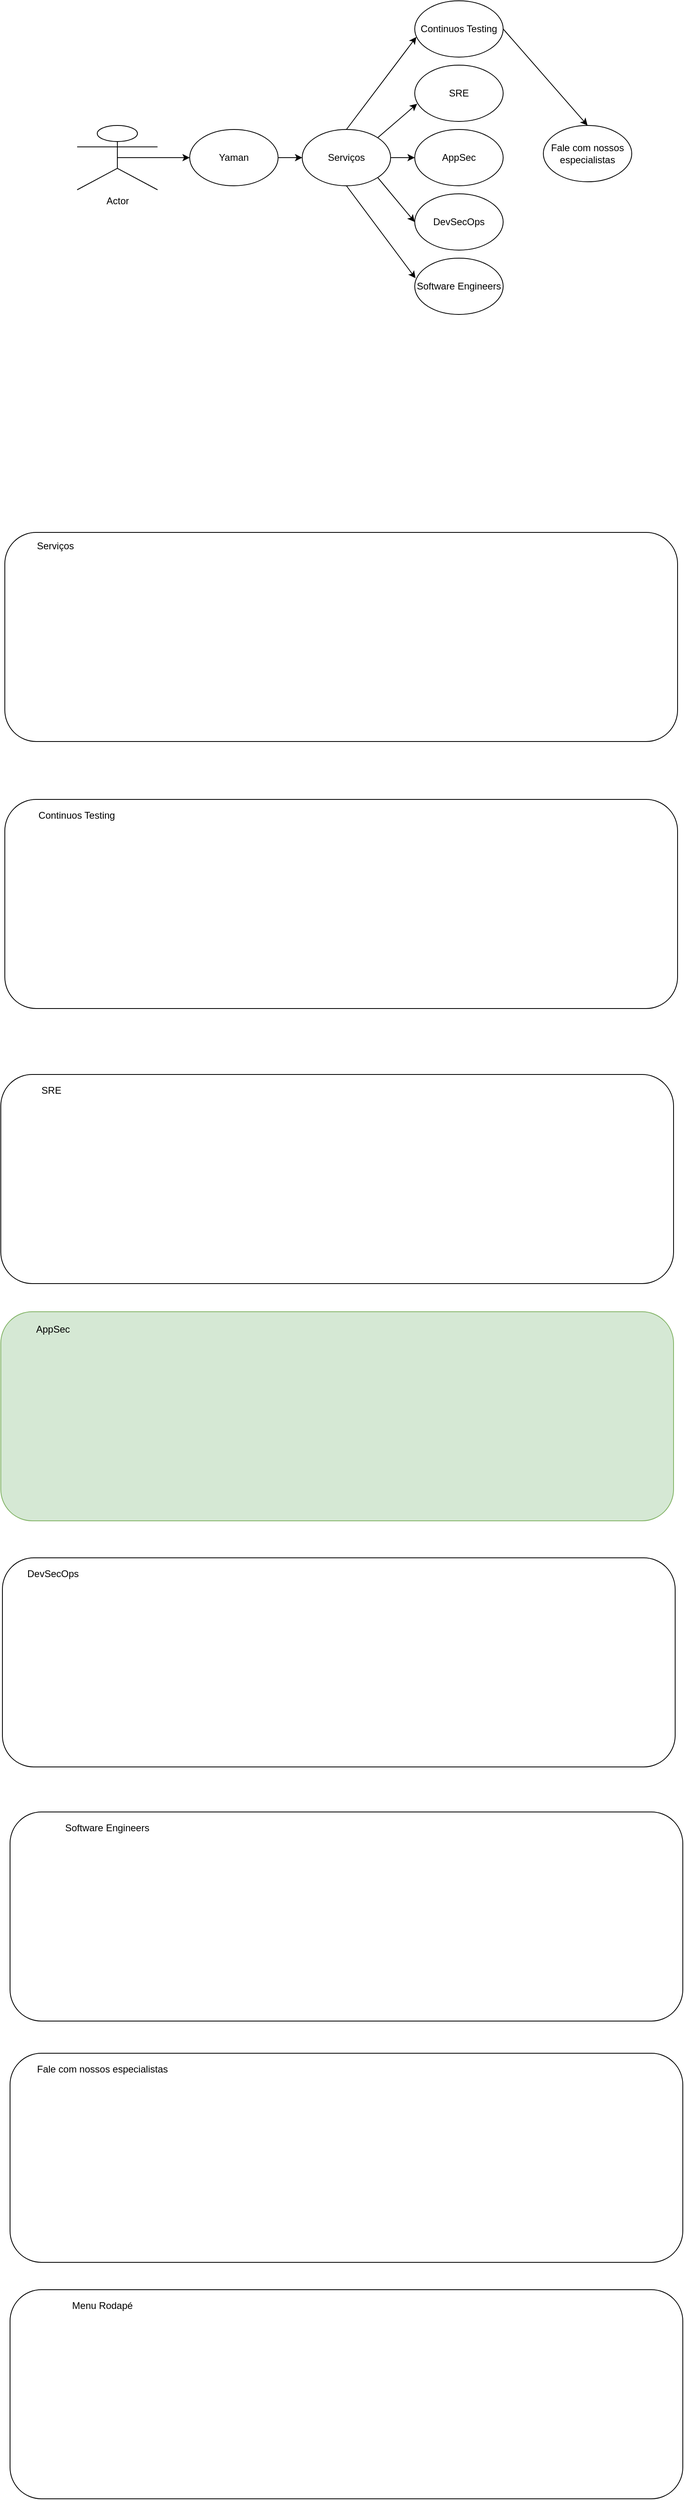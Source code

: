 <mxfile version="14.5.0" type="github">
  <diagram id="YpkhJxXbhVLvgbfbjZGf" name="Page-1">
    <mxGraphModel dx="852" dy="473" grid="0" gridSize="10" guides="1" tooltips="1" connect="1" arrows="1" fold="1" page="1" pageScale="1" pageWidth="1654" pageHeight="1169" math="0" shadow="0">
      <root>
        <mxCell id="0" />
        <mxCell id="1" parent="0" />
        <mxCell id="ihm3AJdE8n84Boce-SHu-13" style="edgeStyle=none;rounded=0;orthogonalLoop=1;jettySize=auto;html=1;exitX=0.5;exitY=0.5;exitDx=0;exitDy=0;exitPerimeter=0;entryX=0;entryY=0.5;entryDx=0;entryDy=0;" edge="1" parent="1" source="ihm3AJdE8n84Boce-SHu-1" target="ihm3AJdE8n84Boce-SHu-2">
          <mxGeometry relative="1" as="geometry" />
        </mxCell>
        <mxCell id="ihm3AJdE8n84Boce-SHu-1" value="Actor" style="shape=umlActor;verticalLabelPosition=bottom;verticalAlign=top;html=1;outlineConnect=0;" vertex="1" parent="1">
          <mxGeometry x="110" y="155" width="100" height="80" as="geometry" />
        </mxCell>
        <mxCell id="ihm3AJdE8n84Boce-SHu-14" style="edgeStyle=none;rounded=0;orthogonalLoop=1;jettySize=auto;html=1;exitX=1;exitY=0.5;exitDx=0;exitDy=0;entryX=0;entryY=0.5;entryDx=0;entryDy=0;" edge="1" parent="1" source="ihm3AJdE8n84Boce-SHu-2" target="ihm3AJdE8n84Boce-SHu-3">
          <mxGeometry relative="1" as="geometry" />
        </mxCell>
        <mxCell id="ihm3AJdE8n84Boce-SHu-2" value="Yaman" style="ellipse;whiteSpace=wrap;html=1;" vertex="1" parent="1">
          <mxGeometry x="250" y="160" width="110" height="70" as="geometry" />
        </mxCell>
        <mxCell id="ihm3AJdE8n84Boce-SHu-15" style="edgeStyle=none;rounded=0;orthogonalLoop=1;jettySize=auto;html=1;exitX=0.5;exitY=0;exitDx=0;exitDy=0;entryX=0.018;entryY=0.643;entryDx=0;entryDy=0;entryPerimeter=0;" edge="1" parent="1" source="ihm3AJdE8n84Boce-SHu-3" target="ihm3AJdE8n84Boce-SHu-4">
          <mxGeometry relative="1" as="geometry" />
        </mxCell>
        <mxCell id="ihm3AJdE8n84Boce-SHu-16" style="edgeStyle=none;rounded=0;orthogonalLoop=1;jettySize=auto;html=1;exitX=1;exitY=0;exitDx=0;exitDy=0;entryX=0.027;entryY=0.686;entryDx=0;entryDy=0;entryPerimeter=0;" edge="1" parent="1" source="ihm3AJdE8n84Boce-SHu-3" target="ihm3AJdE8n84Boce-SHu-5">
          <mxGeometry relative="1" as="geometry" />
        </mxCell>
        <mxCell id="ihm3AJdE8n84Boce-SHu-17" style="edgeStyle=none;rounded=0;orthogonalLoop=1;jettySize=auto;html=1;exitX=1;exitY=0.5;exitDx=0;exitDy=0;entryX=0;entryY=0.5;entryDx=0;entryDy=0;" edge="1" parent="1" source="ihm3AJdE8n84Boce-SHu-3" target="ihm3AJdE8n84Boce-SHu-6">
          <mxGeometry relative="1" as="geometry" />
        </mxCell>
        <mxCell id="ihm3AJdE8n84Boce-SHu-20" style="edgeStyle=none;rounded=0;orthogonalLoop=1;jettySize=auto;html=1;exitX=1;exitY=1;exitDx=0;exitDy=0;entryX=0;entryY=0.5;entryDx=0;entryDy=0;" edge="1" parent="1" source="ihm3AJdE8n84Boce-SHu-3" target="ihm3AJdE8n84Boce-SHu-8">
          <mxGeometry relative="1" as="geometry" />
        </mxCell>
        <mxCell id="ihm3AJdE8n84Boce-SHu-21" style="edgeStyle=none;rounded=0;orthogonalLoop=1;jettySize=auto;html=1;exitX=0.5;exitY=1;exitDx=0;exitDy=0;entryX=0.009;entryY=0.357;entryDx=0;entryDy=0;entryPerimeter=0;" edge="1" parent="1" source="ihm3AJdE8n84Boce-SHu-3" target="ihm3AJdE8n84Boce-SHu-9">
          <mxGeometry relative="1" as="geometry" />
        </mxCell>
        <mxCell id="ihm3AJdE8n84Boce-SHu-3" value="Serviços" style="ellipse;whiteSpace=wrap;html=1;" vertex="1" parent="1">
          <mxGeometry x="390" y="160" width="110" height="70" as="geometry" />
        </mxCell>
        <mxCell id="ihm3AJdE8n84Boce-SHu-19" style="edgeStyle=none;rounded=0;orthogonalLoop=1;jettySize=auto;html=1;exitX=1;exitY=0.5;exitDx=0;exitDy=0;entryX=0.5;entryY=0;entryDx=0;entryDy=0;" edge="1" parent="1" source="ihm3AJdE8n84Boce-SHu-4" target="ihm3AJdE8n84Boce-SHu-12">
          <mxGeometry relative="1" as="geometry" />
        </mxCell>
        <mxCell id="ihm3AJdE8n84Boce-SHu-4" value="Continuos Testing" style="ellipse;whiteSpace=wrap;html=1;" vertex="1" parent="1">
          <mxGeometry x="530" width="110" height="70" as="geometry" />
        </mxCell>
        <mxCell id="ihm3AJdE8n84Boce-SHu-5" value="SRE" style="ellipse;whiteSpace=wrap;html=1;" vertex="1" parent="1">
          <mxGeometry x="530" y="80" width="110" height="70" as="geometry" />
        </mxCell>
        <mxCell id="ihm3AJdE8n84Boce-SHu-6" value="AppSec" style="ellipse;whiteSpace=wrap;html=1;" vertex="1" parent="1">
          <mxGeometry x="530" y="160" width="110" height="70" as="geometry" />
        </mxCell>
        <mxCell id="ihm3AJdE8n84Boce-SHu-8" value="DevSecOps" style="ellipse;whiteSpace=wrap;html=1;" vertex="1" parent="1">
          <mxGeometry x="530" y="240" width="110" height="70" as="geometry" />
        </mxCell>
        <mxCell id="ihm3AJdE8n84Boce-SHu-9" value="Software Engineers" style="ellipse;whiteSpace=wrap;html=1;" vertex="1" parent="1">
          <mxGeometry x="530" y="320" width="110" height="70" as="geometry" />
        </mxCell>
        <mxCell id="ihm3AJdE8n84Boce-SHu-12" value="Fale com nossos especialistas" style="ellipse;whiteSpace=wrap;html=1;" vertex="1" parent="1">
          <mxGeometry x="690" y="155" width="110" height="70" as="geometry" />
        </mxCell>
        <mxCell id="ihm3AJdE8n84Boce-SHu-23" value="" style="rounded=1;whiteSpace=wrap;html=1;" vertex="1" parent="1">
          <mxGeometry x="20" y="993" width="837" height="260" as="geometry" />
        </mxCell>
        <mxCell id="ihm3AJdE8n84Boce-SHu-24" value="Continuos Testing" style="text;html=1;strokeColor=none;fillColor=none;align=center;verticalAlign=middle;whiteSpace=wrap;rounded=0;" vertex="1" parent="1">
          <mxGeometry x="51" y="1003" width="117" height="20" as="geometry" />
        </mxCell>
        <mxCell id="ihm3AJdE8n84Boce-SHu-25" value="" style="rounded=1;whiteSpace=wrap;html=1;" vertex="1" parent="1">
          <mxGeometry x="20" y="661" width="837" height="260" as="geometry" />
        </mxCell>
        <mxCell id="ihm3AJdE8n84Boce-SHu-26" value="Serviços" style="text;html=1;strokeColor=none;fillColor=none;align=center;verticalAlign=middle;whiteSpace=wrap;rounded=0;" vertex="1" parent="1">
          <mxGeometry x="51" y="668" width="64" height="20" as="geometry" />
        </mxCell>
        <mxCell id="ihm3AJdE8n84Boce-SHu-27" value="" style="rounded=1;whiteSpace=wrap;html=1;" vertex="1" parent="1">
          <mxGeometry x="15" y="1335" width="837" height="260" as="geometry" />
        </mxCell>
        <mxCell id="ihm3AJdE8n84Boce-SHu-28" value="SRE" style="text;html=1;strokeColor=none;fillColor=none;align=center;verticalAlign=middle;whiteSpace=wrap;rounded=0;" vertex="1" parent="1">
          <mxGeometry x="46" y="1345" width="64" height="20" as="geometry" />
        </mxCell>
        <mxCell id="ihm3AJdE8n84Boce-SHu-33" value="" style="rounded=1;whiteSpace=wrap;html=1;fillColor=#d5e8d4;strokeColor=#82b366;" vertex="1" parent="1">
          <mxGeometry x="15" y="1630" width="837" height="260" as="geometry" />
        </mxCell>
        <mxCell id="ihm3AJdE8n84Boce-SHu-34" value="AppSec" style="text;html=1;strokeColor=none;fillColor=none;align=center;verticalAlign=middle;whiteSpace=wrap;rounded=0;" vertex="1" parent="1">
          <mxGeometry x="48" y="1642" width="64" height="20" as="geometry" />
        </mxCell>
        <mxCell id="ihm3AJdE8n84Boce-SHu-35" value="" style="rounded=1;whiteSpace=wrap;html=1;" vertex="1" parent="1">
          <mxGeometry x="17" y="1936" width="837" height="260" as="geometry" />
        </mxCell>
        <mxCell id="ihm3AJdE8n84Boce-SHu-36" value="DevSecOps" style="text;html=1;strokeColor=none;fillColor=none;align=center;verticalAlign=middle;whiteSpace=wrap;rounded=0;" vertex="1" parent="1">
          <mxGeometry x="48" y="1946" width="64" height="20" as="geometry" />
        </mxCell>
        <mxCell id="ihm3AJdE8n84Boce-SHu-37" value="" style="rounded=1;whiteSpace=wrap;html=1;" vertex="1" parent="1">
          <mxGeometry x="26.5" y="2252" width="837" height="260" as="geometry" />
        </mxCell>
        <mxCell id="ihm3AJdE8n84Boce-SHu-38" value="Software Engineers" style="text;html=1;strokeColor=none;fillColor=none;align=center;verticalAlign=middle;whiteSpace=wrap;rounded=0;" vertex="1" parent="1">
          <mxGeometry x="57.5" y="2262" width="178.5" height="20" as="geometry" />
        </mxCell>
        <mxCell id="ihm3AJdE8n84Boce-SHu-39" value="" style="rounded=1;whiteSpace=wrap;html=1;" vertex="1" parent="1">
          <mxGeometry x="26.5" y="2552" width="837" height="260" as="geometry" />
        </mxCell>
        <mxCell id="ihm3AJdE8n84Boce-SHu-40" value="Fale com nossos especialistas" style="text;html=1;strokeColor=none;fillColor=none;align=center;verticalAlign=middle;whiteSpace=wrap;rounded=0;" vertex="1" parent="1">
          <mxGeometry x="57.5" y="2562" width="166.5" height="20" as="geometry" />
        </mxCell>
        <mxCell id="ihm3AJdE8n84Boce-SHu-41" value="" style="rounded=1;whiteSpace=wrap;html=1;" vertex="1" parent="1">
          <mxGeometry x="26.5" y="2846" width="837" height="260" as="geometry" />
        </mxCell>
        <mxCell id="ihm3AJdE8n84Boce-SHu-42" value="Menu Rodapé" style="text;html=1;strokeColor=none;fillColor=none;align=center;verticalAlign=middle;whiteSpace=wrap;rounded=0;" vertex="1" parent="1">
          <mxGeometry x="57.5" y="2856" width="166.5" height="20" as="geometry" />
        </mxCell>
      </root>
    </mxGraphModel>
  </diagram>
</mxfile>
